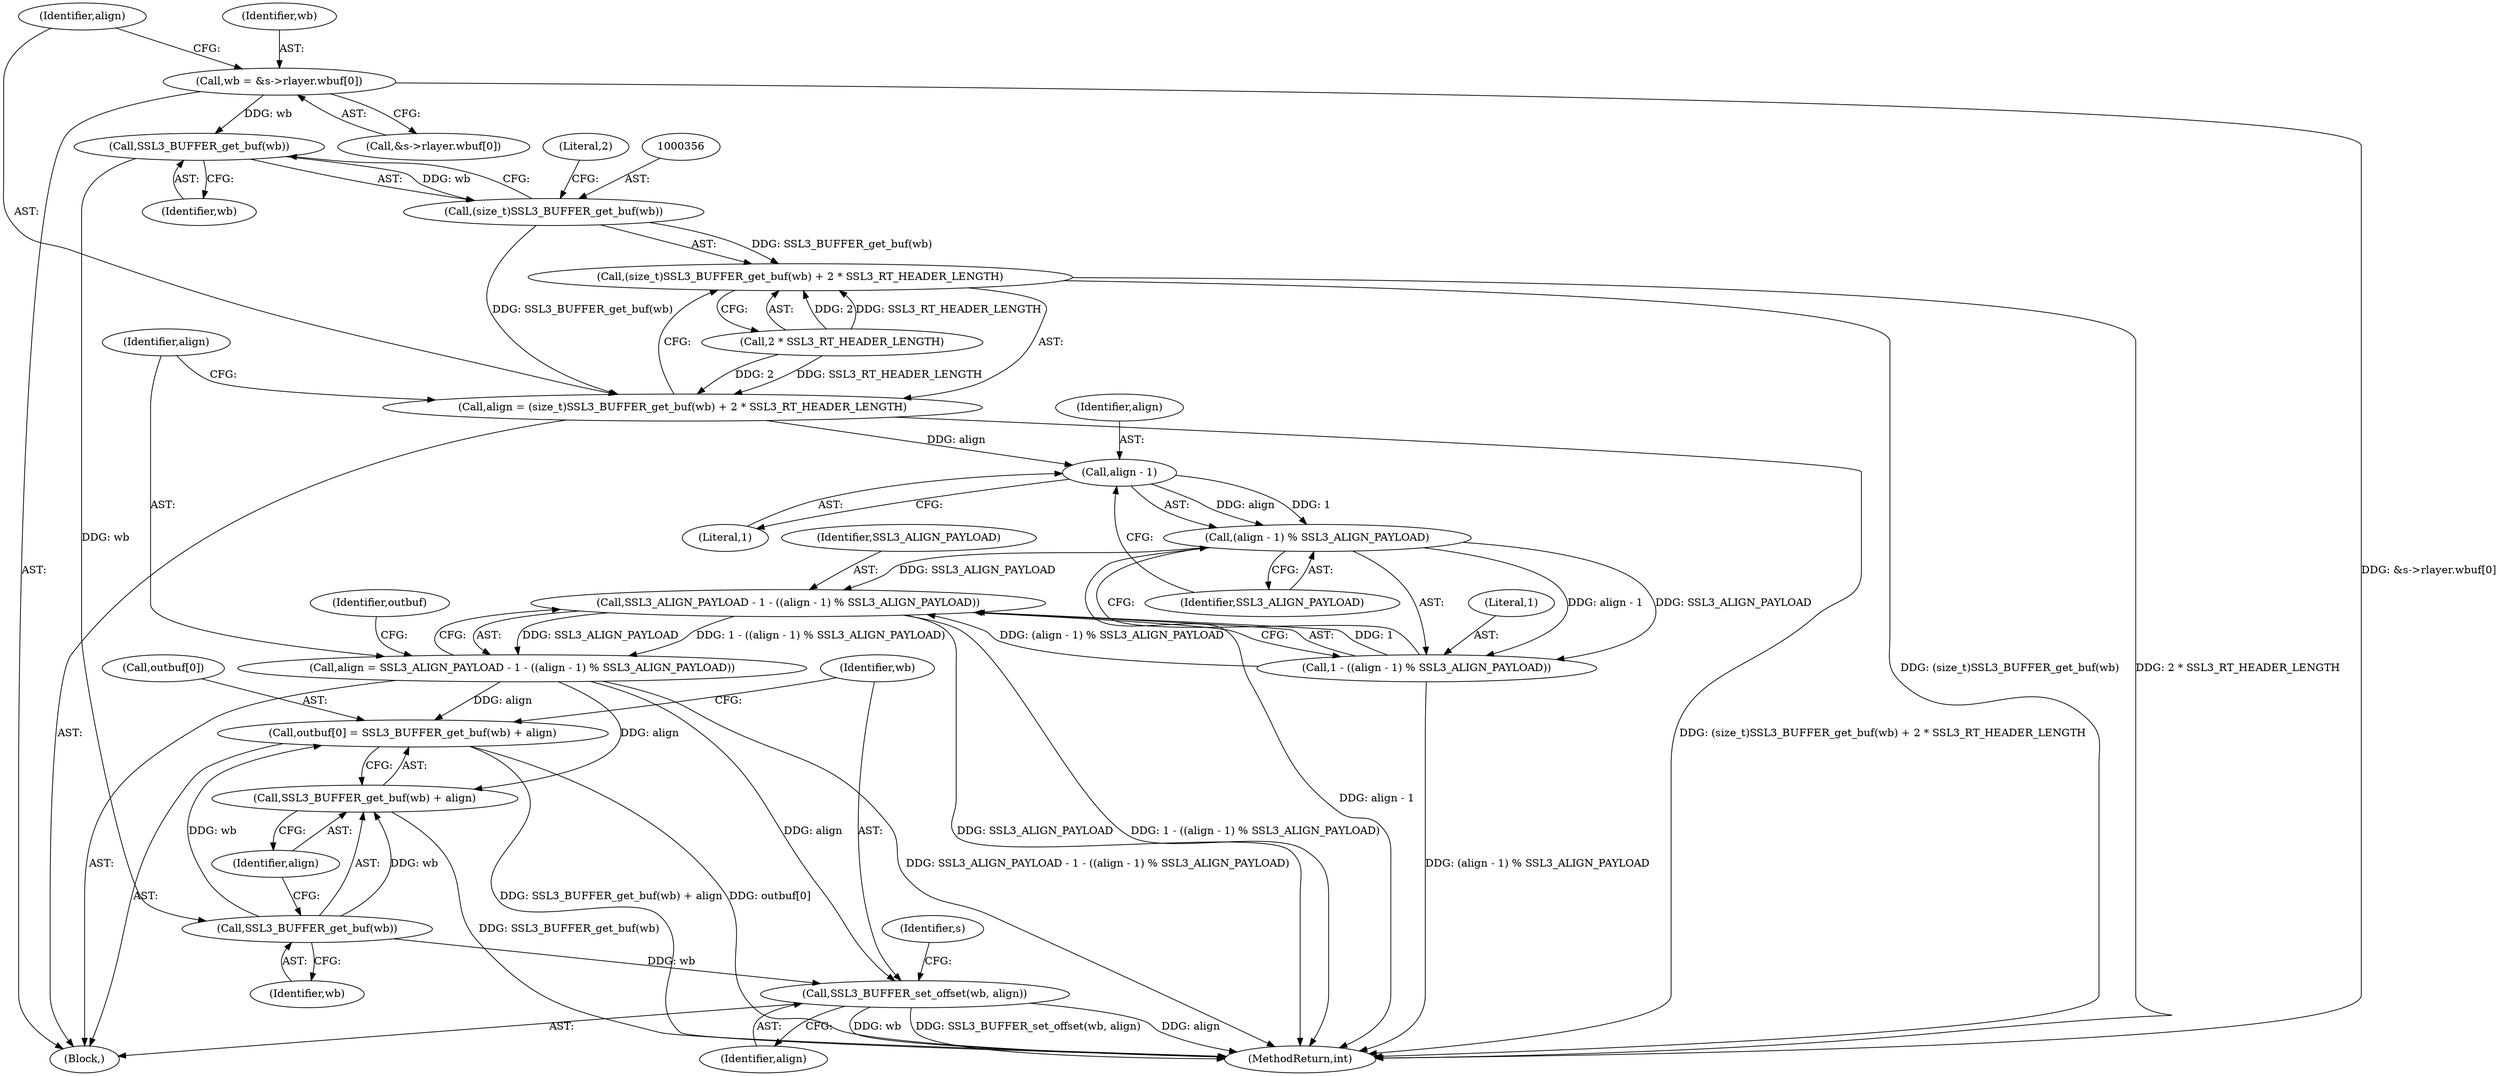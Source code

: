 digraph "0_openssl_4ad93618d26a3ea23d36ad5498ff4f59eff3a4d2@array" {
"1000342" [label="(Call,wb = &s->rlayer.wbuf[0])"];
"1000357" [label="(Call,SSL3_BUFFER_get_buf(wb))"];
"1000355" [label="(Call,(size_t)SSL3_BUFFER_get_buf(wb))"];
"1000352" [label="(Call,align = (size_t)SSL3_BUFFER_get_buf(wb) + 2 * SSL3_RT_HEADER_LENGTH)"];
"1000369" [label="(Call,align - 1)"];
"1000368" [label="(Call,(align - 1) % SSL3_ALIGN_PAYLOAD)"];
"1000364" [label="(Call,SSL3_ALIGN_PAYLOAD - 1 - ((align - 1) % SSL3_ALIGN_PAYLOAD))"];
"1000362" [label="(Call,align = SSL3_ALIGN_PAYLOAD - 1 - ((align - 1) % SSL3_ALIGN_PAYLOAD))"];
"1000373" [label="(Call,outbuf[0] = SSL3_BUFFER_get_buf(wb) + align)"];
"1000377" [label="(Call,SSL3_BUFFER_get_buf(wb) + align)"];
"1000381" [label="(Call,SSL3_BUFFER_set_offset(wb, align))"];
"1000366" [label="(Call,1 - ((align - 1) % SSL3_ALIGN_PAYLOAD))"];
"1000354" [label="(Call,(size_t)SSL3_BUFFER_get_buf(wb) + 2 * SSL3_RT_HEADER_LENGTH)"];
"1000378" [label="(Call,SSL3_BUFFER_get_buf(wb))"];
"1000464" [label="(Identifier,s)"];
"1000379" [label="(Identifier,wb)"];
"1000368" [label="(Call,(align - 1) % SSL3_ALIGN_PAYLOAD)"];
"1000371" [label="(Literal,1)"];
"1000372" [label="(Identifier,SSL3_ALIGN_PAYLOAD)"];
"1000369" [label="(Call,align - 1)"];
"1000380" [label="(Identifier,align)"];
"1000362" [label="(Call,align = SSL3_ALIGN_PAYLOAD - 1 - ((align - 1) % SSL3_ALIGN_PAYLOAD))"];
"1000365" [label="(Identifier,SSL3_ALIGN_PAYLOAD)"];
"1000373" [label="(Call,outbuf[0] = SSL3_BUFFER_get_buf(wb) + align)"];
"1000367" [label="(Literal,1)"];
"1000342" [label="(Call,wb = &s->rlayer.wbuf[0])"];
"1000364" [label="(Call,SSL3_ALIGN_PAYLOAD - 1 - ((align - 1) % SSL3_ALIGN_PAYLOAD))"];
"1000360" [label="(Literal,2)"];
"1000366" [label="(Call,1 - ((align - 1) % SSL3_ALIGN_PAYLOAD))"];
"1000354" [label="(Call,(size_t)SSL3_BUFFER_get_buf(wb) + 2 * SSL3_RT_HEADER_LENGTH)"];
"1000357" [label="(Call,SSL3_BUFFER_get_buf(wb))"];
"1000353" [label="(Identifier,align)"];
"1000355" [label="(Call,(size_t)SSL3_BUFFER_get_buf(wb))"];
"1000377" [label="(Call,SSL3_BUFFER_get_buf(wb) + align)"];
"1000378" [label="(Call,SSL3_BUFFER_get_buf(wb))"];
"1000383" [label="(Identifier,align)"];
"1000358" [label="(Identifier,wb)"];
"1000374" [label="(Call,outbuf[0])"];
"1000363" [label="(Identifier,align)"];
"1000352" [label="(Call,align = (size_t)SSL3_BUFFER_get_buf(wb) + 2 * SSL3_RT_HEADER_LENGTH)"];
"1000382" [label="(Identifier,wb)"];
"1000381" [label="(Call,SSL3_BUFFER_set_offset(wb, align))"];
"1000341" [label="(Block,)"];
"1000370" [label="(Identifier,align)"];
"1000908" [label="(MethodReturn,int)"];
"1000359" [label="(Call,2 * SSL3_RT_HEADER_LENGTH)"];
"1000343" [label="(Identifier,wb)"];
"1000375" [label="(Identifier,outbuf)"];
"1000344" [label="(Call,&s->rlayer.wbuf[0])"];
"1000342" -> "1000341"  [label="AST: "];
"1000342" -> "1000344"  [label="CFG: "];
"1000343" -> "1000342"  [label="AST: "];
"1000344" -> "1000342"  [label="AST: "];
"1000353" -> "1000342"  [label="CFG: "];
"1000342" -> "1000908"  [label="DDG: &s->rlayer.wbuf[0]"];
"1000342" -> "1000357"  [label="DDG: wb"];
"1000357" -> "1000355"  [label="AST: "];
"1000357" -> "1000358"  [label="CFG: "];
"1000358" -> "1000357"  [label="AST: "];
"1000355" -> "1000357"  [label="CFG: "];
"1000357" -> "1000355"  [label="DDG: wb"];
"1000357" -> "1000378"  [label="DDG: wb"];
"1000355" -> "1000354"  [label="AST: "];
"1000356" -> "1000355"  [label="AST: "];
"1000360" -> "1000355"  [label="CFG: "];
"1000355" -> "1000352"  [label="DDG: SSL3_BUFFER_get_buf(wb)"];
"1000355" -> "1000354"  [label="DDG: SSL3_BUFFER_get_buf(wb)"];
"1000352" -> "1000341"  [label="AST: "];
"1000352" -> "1000354"  [label="CFG: "];
"1000353" -> "1000352"  [label="AST: "];
"1000354" -> "1000352"  [label="AST: "];
"1000363" -> "1000352"  [label="CFG: "];
"1000352" -> "1000908"  [label="DDG: (size_t)SSL3_BUFFER_get_buf(wb) + 2 * SSL3_RT_HEADER_LENGTH"];
"1000359" -> "1000352"  [label="DDG: 2"];
"1000359" -> "1000352"  [label="DDG: SSL3_RT_HEADER_LENGTH"];
"1000352" -> "1000369"  [label="DDG: align"];
"1000369" -> "1000368"  [label="AST: "];
"1000369" -> "1000371"  [label="CFG: "];
"1000370" -> "1000369"  [label="AST: "];
"1000371" -> "1000369"  [label="AST: "];
"1000372" -> "1000369"  [label="CFG: "];
"1000369" -> "1000368"  [label="DDG: align"];
"1000369" -> "1000368"  [label="DDG: 1"];
"1000368" -> "1000366"  [label="AST: "];
"1000368" -> "1000372"  [label="CFG: "];
"1000372" -> "1000368"  [label="AST: "];
"1000366" -> "1000368"  [label="CFG: "];
"1000368" -> "1000908"  [label="DDG: align - 1"];
"1000368" -> "1000364"  [label="DDG: SSL3_ALIGN_PAYLOAD"];
"1000368" -> "1000366"  [label="DDG: align - 1"];
"1000368" -> "1000366"  [label="DDG: SSL3_ALIGN_PAYLOAD"];
"1000364" -> "1000362"  [label="AST: "];
"1000364" -> "1000366"  [label="CFG: "];
"1000365" -> "1000364"  [label="AST: "];
"1000366" -> "1000364"  [label="AST: "];
"1000362" -> "1000364"  [label="CFG: "];
"1000364" -> "1000908"  [label="DDG: SSL3_ALIGN_PAYLOAD"];
"1000364" -> "1000908"  [label="DDG: 1 - ((align - 1) % SSL3_ALIGN_PAYLOAD)"];
"1000364" -> "1000362"  [label="DDG: SSL3_ALIGN_PAYLOAD"];
"1000364" -> "1000362"  [label="DDG: 1 - ((align - 1) % SSL3_ALIGN_PAYLOAD)"];
"1000366" -> "1000364"  [label="DDG: 1"];
"1000366" -> "1000364"  [label="DDG: (align - 1) % SSL3_ALIGN_PAYLOAD"];
"1000362" -> "1000341"  [label="AST: "];
"1000363" -> "1000362"  [label="AST: "];
"1000375" -> "1000362"  [label="CFG: "];
"1000362" -> "1000908"  [label="DDG: SSL3_ALIGN_PAYLOAD - 1 - ((align - 1) % SSL3_ALIGN_PAYLOAD)"];
"1000362" -> "1000373"  [label="DDG: align"];
"1000362" -> "1000377"  [label="DDG: align"];
"1000362" -> "1000381"  [label="DDG: align"];
"1000373" -> "1000341"  [label="AST: "];
"1000373" -> "1000377"  [label="CFG: "];
"1000374" -> "1000373"  [label="AST: "];
"1000377" -> "1000373"  [label="AST: "];
"1000382" -> "1000373"  [label="CFG: "];
"1000373" -> "1000908"  [label="DDG: SSL3_BUFFER_get_buf(wb) + align"];
"1000373" -> "1000908"  [label="DDG: outbuf[0]"];
"1000378" -> "1000373"  [label="DDG: wb"];
"1000377" -> "1000380"  [label="CFG: "];
"1000378" -> "1000377"  [label="AST: "];
"1000380" -> "1000377"  [label="AST: "];
"1000377" -> "1000908"  [label="DDG: SSL3_BUFFER_get_buf(wb)"];
"1000378" -> "1000377"  [label="DDG: wb"];
"1000381" -> "1000341"  [label="AST: "];
"1000381" -> "1000383"  [label="CFG: "];
"1000382" -> "1000381"  [label="AST: "];
"1000383" -> "1000381"  [label="AST: "];
"1000464" -> "1000381"  [label="CFG: "];
"1000381" -> "1000908"  [label="DDG: align"];
"1000381" -> "1000908"  [label="DDG: wb"];
"1000381" -> "1000908"  [label="DDG: SSL3_BUFFER_set_offset(wb, align)"];
"1000378" -> "1000381"  [label="DDG: wb"];
"1000367" -> "1000366"  [label="AST: "];
"1000366" -> "1000908"  [label="DDG: (align - 1) % SSL3_ALIGN_PAYLOAD"];
"1000354" -> "1000359"  [label="CFG: "];
"1000359" -> "1000354"  [label="AST: "];
"1000354" -> "1000908"  [label="DDG: (size_t)SSL3_BUFFER_get_buf(wb)"];
"1000354" -> "1000908"  [label="DDG: 2 * SSL3_RT_HEADER_LENGTH"];
"1000359" -> "1000354"  [label="DDG: 2"];
"1000359" -> "1000354"  [label="DDG: SSL3_RT_HEADER_LENGTH"];
"1000378" -> "1000379"  [label="CFG: "];
"1000379" -> "1000378"  [label="AST: "];
"1000380" -> "1000378"  [label="CFG: "];
}
